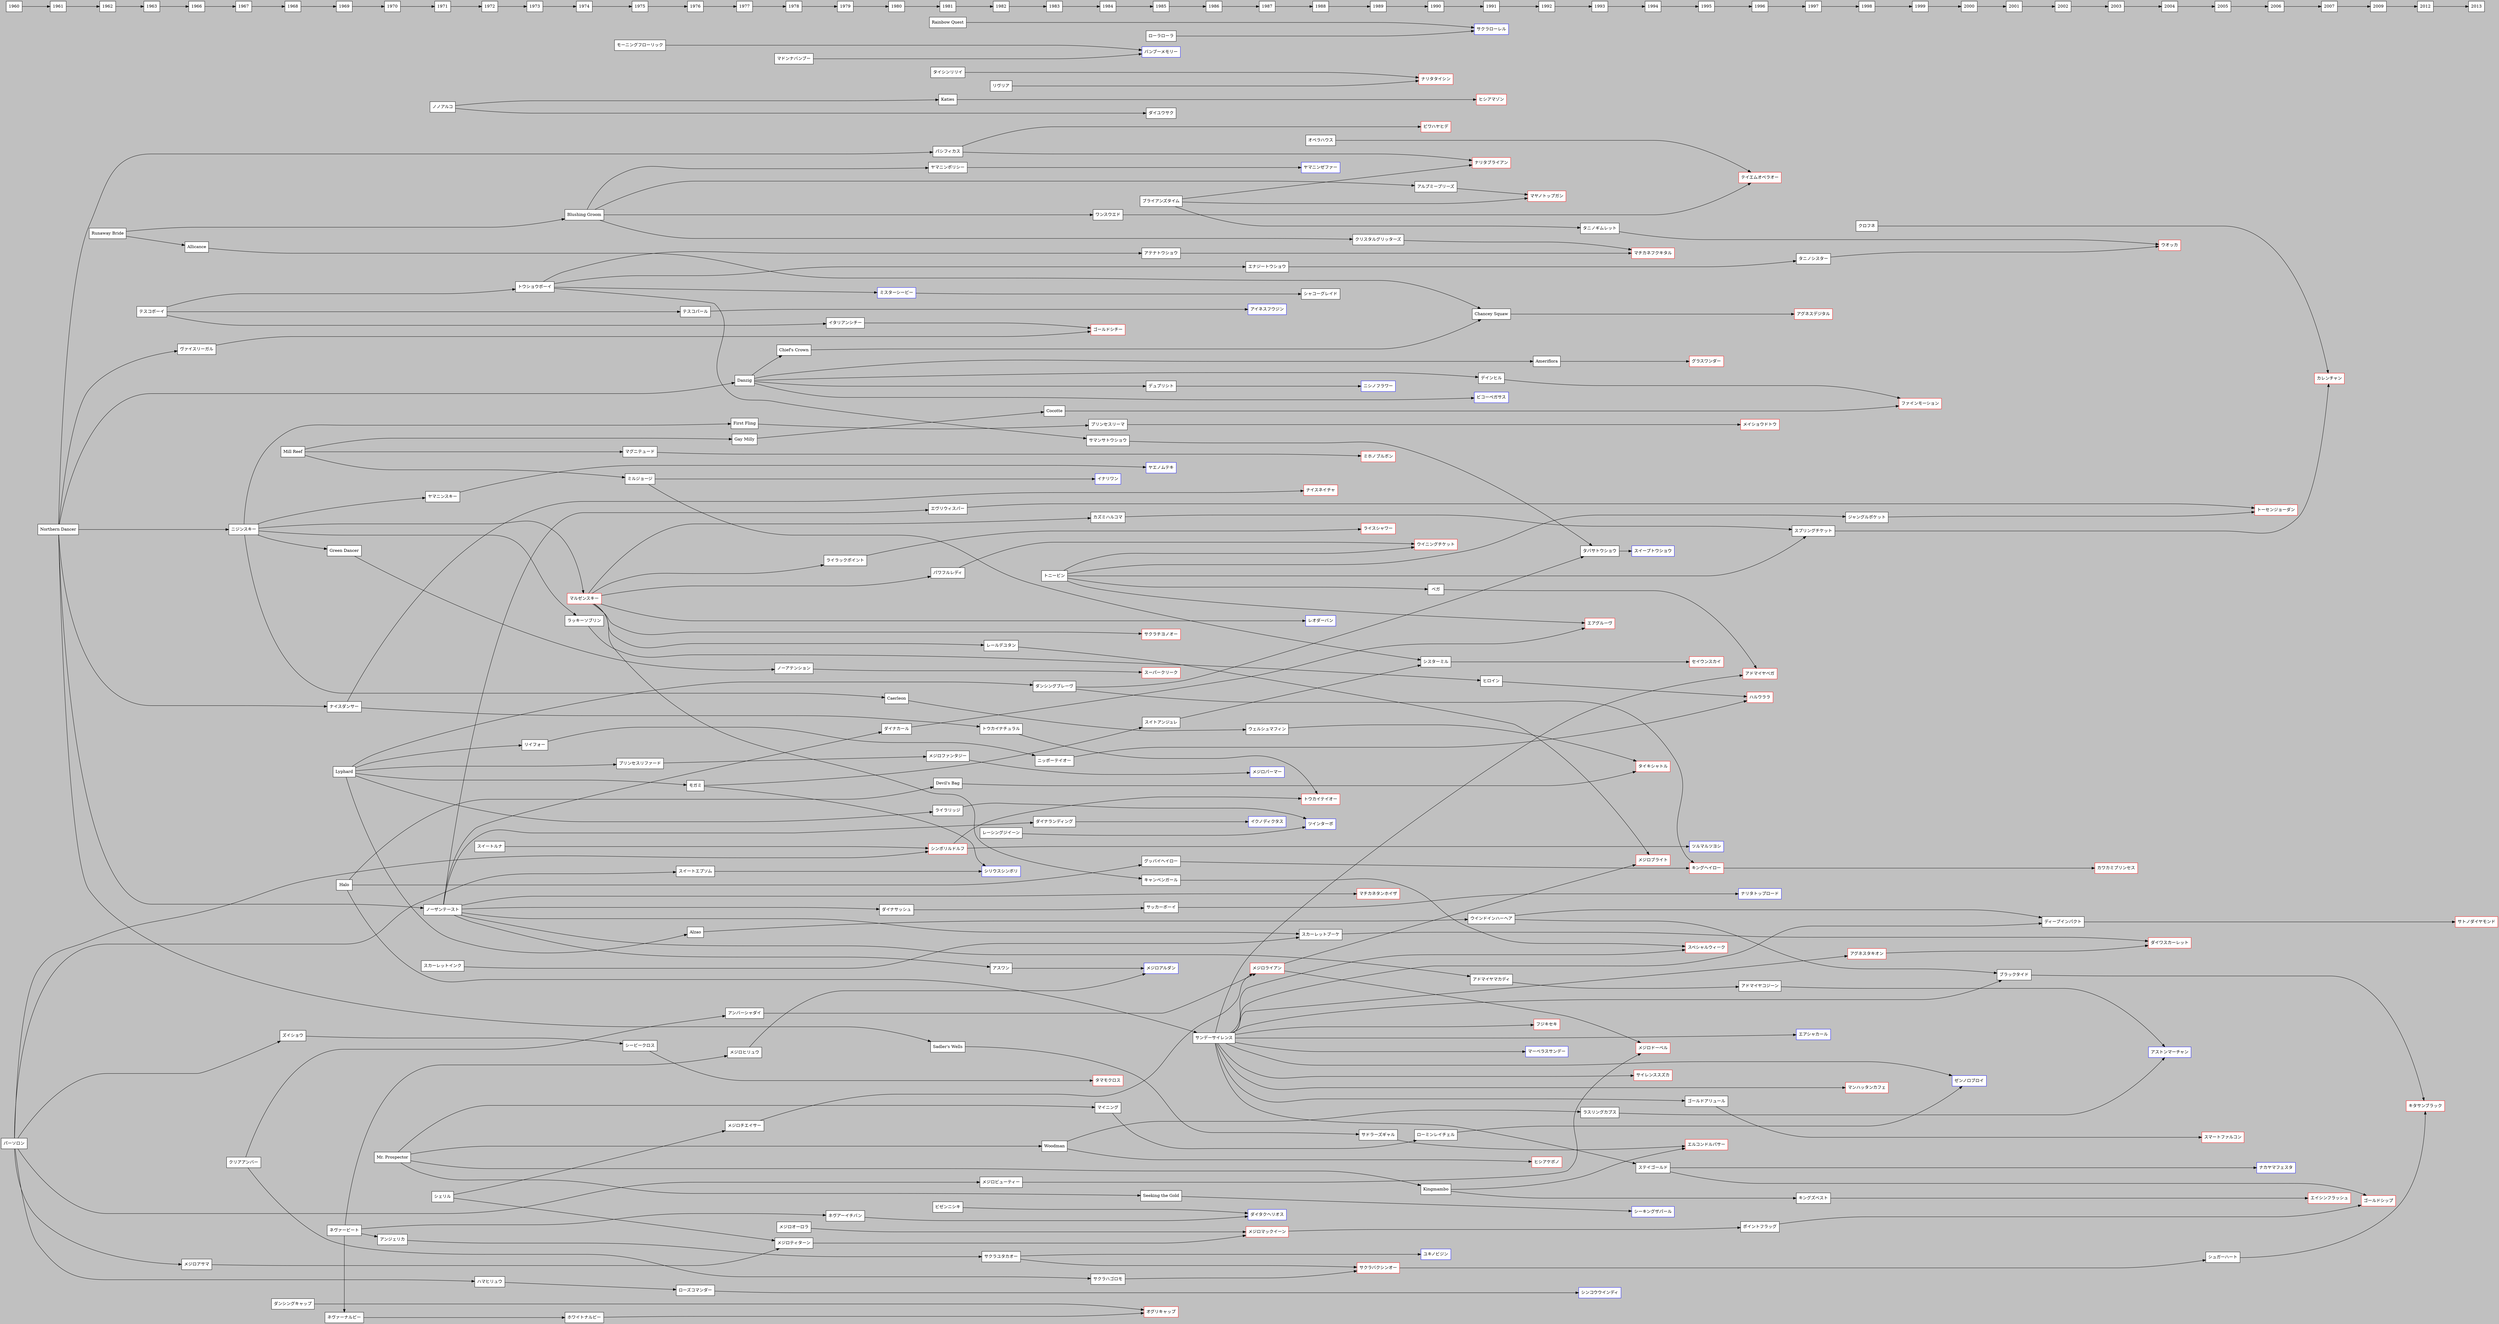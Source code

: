 digraph hoge {
    graph [
        rankdir = LR,
        bgcolor = gray,
    ]
    node [
        shape = box,
        style = "solid, filled",
        fillcolor = white,
    ]

    "エアグルーヴ",
    "ミホノブルボン",
    "ハルウララ",
    "スーパークリーク",
    "タイキシャトル",
    "オグリキャップ",
    "グラスワンダー",
    "エルコンドルパサー",
    "キングヘイロー",
    "テイエムオペラオー",
    "ビワハヤヒデ",
    "ナリタブライアン",
    "マヤノトップガン",
    "マチカネフクキタル",
    "サクラバクシンオー",
    "ライスシャワー",
    "ゴールドシップ",
    "マルゼンスキー",
    "アグネスタキオン",
    "ウイニングチケット",
    "ダイワスカーレット",
    "ウオッカ",
    "メジロライアン",
    "メジロマックイーン",
    "トウカイテイオー",
    "シンボリルドルフ",
    "ナイスネイチャ",
    "スペシャルウィーク",
    "サイレンススズカ",
    "ゴールドシチー",
    "セイウンスカイ",
    "ヒシアマゾン",
    "スマートファルコン",
    "カレンチャン",
    "ナリタタイシン",
    "カワカミプリンセス",
    "サクラチヨノオー",
    "トーセンジョーダン",
    "ヒシアケボノ",
    "マチカネタンホイザ",
    "エイシンフラッシュ",
    "ファインモーション",
    "メイショウドトウ",
    "アグネスデジタル",
    "タマモクロス",
    "キタサンブラック",
    "サトノダイヤモンド",
    "アドマイヤベガ",
    "マンハッタンカフェ",
    "メジロドーベル",
    "メジロブライト",
    "フジキセキ"
    [
        color=red,
        font=bold,
    ];

    "ヤエノムテキ",
    "シリウスシンボリ",
    "メジロアルダン",
    "バンブーメモリー",
    "ナカヤマフェスタ",
    "ゼンノロブロイ",
    "シンコウウインディ",
    "シーキングザパール",
    "イナリワン",
    "イクノディクタス",
    "ビコーペガサス",
    "ミスターシービー",
    "ツインターボ",
    "メジロパーマー",
    "ダイタクヘリオス",
    "マーベラスサンデー",
    "ニシノフラワー",
    "スイープトウショウ",
    "ユキノビジン",
    "エアシャカール",
    "アイネスフウジン",
    "ツルマルツヨシ",
    "サクラローレル",
    "ナリタトップロード",
    "ヤマニンゼファー",
    "アストンマーチャン",
    "レオダーバン"
    [
        color=blue
    ]

    // 1960生まれ
    {rank=same;
        1960,
        "パーソロン"
    }

    // 1961生まれ
    {rank=same;
        1961,
        "Northern Dancer"
    }

    // 1962生まれ
    {rank=same;
        1962,
        "Runaway Bride"
    }

    // 1963生まれ
    {rank=same;
        1963,
        "テスコボーイ"
    }

    // 1966生まれ
    {rank=same;
        1966,
        "メジロアサマ",
        "ヴァイスリーガル"
    }

    // 1967生まれ
    {rank=same;
        1967,
        "ニジンスキー",
        "クリアアンバー"
    }

    // 1968生まれ
    {rank=same;
        1968,
        "Mill Reef",
        "ダンシングキャップ",
        "ズイショウ"
    }

    // 1969生まれ
    {rank=same;
        1969,
        "ナイスダンサー",
        "Lyphard",
        "ネヴァーナルビー",
        "ネヴァービート",
        "Halo"
    }

    // 1970生まれ
    {rank=same;
        1970,
        "Mr. Prospector",
        "アンジェリカ"
    }

    // 1971生まれ
    {rank=same;
        1971,
        "ノーザンテースト",
        "シェリル",
        "ノノアルコ",
        "スカーレットインク"
    }

    // 1972生まれ
    {rank=same;
        1972,
        "スイートルナ",
        "ハマヒリュウ"
    }

    // 1973生まれ
    {rank=same;
        1973,
        "トウショウボーイ"
    }

    // 1974生まれ
    {rank=same;
        1974,
        "マルゼンスキー",
        "ホワイトナルビー",
        "Blushing Groom",
        "ラッキーソブリン"
    }

    // 1975生まれ
    {rank=same;
        1975,
        "マグニテュード",
        "シービークロス",
        "プリンセスリファード",
        "ミルジョージ",
        "モーニングフローリック"
    }

    // 1976生まれ
    {rank=same;
        1976,
        "スイートエプソム",
        "モガミ",
        "ローズコマンダー",
        "テスコパール"
    }

    // 1977生まれ
    {rank=same;
        1977,
        "アンバーシャダイ",
        "メジロチエイサー",
        "First Fling",
        "Danzig",
        "Gay Milly"
    }

    // 1978生まれ
    {rank=same;
        1978,
        "メジロティターン",
        "メジロオーロラ",
        "ノーアテンション",
        "マドンナバンブー"
    }

    // 1979生まれ
    {rank=same;
        1979,
        "ライラックポイント",
        "イタリアンシチー"
    }

    // 1980生まれ
    {rank=same;
        1980,
        "ミスターシービー",
        "Caerleon",
        "ダイナカール"
    }

    // 1981生まれ
    {rank=same;
        1981,
        "シンボリルドルフ",
        "ビゼンニシキ",
        "パシフィカス",
        "ライラリッジ",
        "パワフルレディ",
        "メジロファンタジー",
        "Katies",
        "Sadler's Wells",
        "タイシンリリイ",
        "Rainbow Quest",
        "Devil's Bag",
        "ヤマニンポリシー"
    }

    // 1982生まれ
    {rank=same;
        1982,
        "トウカイナチュラル",
        "シリウスシンボリ",
        "レールデユタン",
        "サクラユタカオー",
        "レーシングジイーン",
        "リヴリア",
        "メジロビューティー"
    }

    // 1983生まれ
    {rank=same;
        1983,
        "ニッポーテイオー",
        "トニービン",
        "Woodman",
        "Cocotte",
        "ダンシングブレーヴ"
    }

    // 1984生まれ
    {rank=same;
        1984,
        "タマモクロス",
        "イナリワン",
        "ゴールドシチー",
        "プリンセスリーマ",
        "ワンスウエド",
        "サクラハゴロモ",
        "カズミハルコマ",
        "マイニング"
    }

    // 1985生まれ
    {rank=same;
        1985,
        "サッカーボーイ",
        "キャンペンガール",
        "オグリキャップ",
        "バンブーメモリー",
        "メジロアルダン",
        "サクラチヨノオー",
        "スーパークリーク",
        "ヤエノムテキ",
        "ブライアンズタイム",
        "ダイユウサク",
        "デュプリシト",
        "Seeking the Gold",
        "スイトアンジュレ",
        "ローラローラ",
        "グッバイヘイロー"
    }

    // 1986生まれ
    {rank=same;
        1986,
        "サンデーサイレンス"
    }

    // 1987生まれ
    {rank=same;
        1987,
        "メジロマックイーン",
        "メジロライアン",
        "ダイタクヘリオス",
        "イクノディクタス",
        "メジロパーマー",
        "アイネスフウジン",
        "エナジートウショウ",
        "ウェルシュマフィン"
    }

    // 1988生まれ
    {rank=same;
        1988,
        "トウカイテイオー",
        "ナイスネイチャ",
        "レオダーバン",
        "ヤマニンゼファー",
        "ツインターボ",
        "シャコーグレイド",
        "オペラハウス",
        "スカーレットブーケ"
    }

    // 1989生まれ
    {rank=same;
        1989,
        "ニシノフラワー",
        "ミホノブルボン",
        "マチカネタンホイザ",
        "サクラバクシンオー",
        "ライスシャワー",
        "サドラーズギャル"
    }

    // 1990生まれ
    {rank=same;
        1990,
        "ビワハヤヒデ",
        "ナリタタイシン",
        "ユキノビジン",
        "ウイニングチケット",
        "Kingmambo",
        "シスターミル",
        "ローミンレイチェル",
        "ベガ"
    }

    // 1991生まれ
    {rank=same;
        1991,
        "ナリタブライアン",
        "サクラローレル",
        "ビコーペガサス",
        "ヒシアマゾン",
        "Chancey Squaw",
        "ヒロイン",
        "ウインドインハーヘア",
        "アドマイヤマカディ"
    }

    // 1992生まれ
    {rank=same;
        1992,
        "ヒシアケボノ",
        "フジキセキ",
        "マーベラスサンデー",
        "マヤノトップガン"
    }

    // 1993生まれ
    {rank=same;
        1993,
        "シンコウウインディ",
        "エアグルーヴ",
        "タバサトウショウ",
        "ラスリングカプス"
    }

    // 1994生まれ
    {rank=same;
        1994,
        "メジロブライト",
        "メジロドーベル",
        "ステイゴールド",
        "サイレンススズカ",
        "シーキングザパール",
        "タイキシャトル",
        "マチカネフクキタル"
    }

    // 1995生まれ
    {rank=same;
        1995,
        "スペシャルウィーク",
        "セイウンスカイ",
        "キングヘイロー",
        "エルコンドルパサー",
        "グラスワンダー",
        "ツルマルツヨシ"
    }

    // 1996生まれ
    {rank=same;
        1996,
        "ナリタトップロード",
        "アドマイヤベガ",
        "テイエムオペラオー",
        "メイショウドトウ",
        "ハルウララ",
        "アドマイヤコジーン"
    }

    // 1997生まれ
    {rank=same;
        1997,
        "アグネスデジタル",
        "キングズベスト",
        "エアシャカール",
        "スプリングチケット"
    }

    // 1998生まれ
    {rank=same;
        1998,
        "アグネスタキオン",
        "マンハッタンカフェ",
        "ジャングルポケット",
        "クロフネ"
    }

    // 1999生まれ
    {rank=same;
        1999,
        "ファインモーション"
    }

    // 2000生まれ
    {rank=same;
        2000,
        "ゼンノロブロイ"
    }

    // 2001生まれ
    {rank=same;
        2001,
        "ブラックタイド"
    }

    // 2002生まれ
    {rank=same;
        2002,
        "ディープインパクト"
    }

    // 2003生まれ
    {rank=same;
        2003,
        "カワカミプリンセス"
    }

    // 2004生まれ
    {rank=same;
        2004,
        "ダイワスカーレット",
        "ウオッカ",
        "アストンマーチャン"
    }

    // 2005生まれ
    {rank=same;
        2005,
        "スマートファルコン",
        "シュガーハート"
    }

    // 2006生まれ
    {rank=same;
        2006,
        "ナカヤマフェスタ",
        "トーセンジョーダン"
    }

    // 2007生まれ
    {rank=same;
        2007,
        "エイシンフラッシュ",
        "カレンチャン"
    }

    // 2009生まれ
    {rank=same;
        2009,
        "ゴールドシップ"
    }

    // 2012生まれ
    {rank=same;
        2012,
        "キタサンブラック"
    }

    // 2013生まれ
    {rank=same;
        2013,
        "サトノダイヤモンド"
    }

    1960->1961->1962->1963 -> 1966->1967->1968->1969->
    1970->1971->1972->1973->1974->1975->1976->1977->1978->1979->
    1980->1981->1982->1983->1984->1985->1986->1987->1988->1989->
    1990->1991->1992->1993->1994->1995->1996->1997->1998->1999->
    2000->2001->2002->2003->2004->2005->2006->2007->2009->
    2012->2013

    "ノーザンテースト"->"アドマイヤマカディ"->"アドマイヤコジーン"->"アストンマーチャン"
    "Woodman"->"ラスリングカプス"->"アストンマーチャン"

    "Blushing Groom"->"ヤマニンポリシー"->"ヤマニンゼファー"
    "ノーザンテースト"->"ダイナサッシュ"->"サッカーボーイ"->"ナリタトップロード"

    "Rainbow Quest"->"サクラローレル"
    "ローラローラ"->"サクラローレル"

    "Mr. Prospector"->"Woodman"
    "Woodman"->"ヒシアケボノ"
    "Mr. Prospector"->"Kingmambo"
    "Mr. Prospector"->"Seeking the Gold"
    "Seeking the Gold"->"シーキングザパール"
    //"Almahmoud"->"Natalma","Cosmah"
    //"Natalma"->"Northern Dancer"
    "Northern Dancer"->"ナイスダンサー","ニジンスキー","ノーザンテースト"
    //"Northern Dancer"->"Lyphard"
    //"Northern Dancer"->"Danzig"
    "Northern Dancer"->"ヴァイスリーガル","Danzig"
    //"Cosmah"->"Halo"
    //"Blushing Groom"->"クリスタルグリッターズ","アルプミープリーズ","ワンスウエド"
    "Runaway Bride"->"Blushing Groom","Allicance"
    "Allicance"->"Chancey Squaw"
    "Chancey Squaw"->"アグネスデジタル"
    //"Crafty Prospector"->"アグネスデジタル"
    "Lyphard"->"モガミ"
    "Danzig"->"デュプリシト","デインヒル","Ameriflora"
    "Danzig"->"Chief's Crown"
    "デュプリシト"->"ニシノフラワー"
    "Cocotte"->"ファインモーション"
    "Gay Milly"->"Cocotte"
    // "テスコボーイ"->"ロッチテスコ"
    //"Nureyev"->"Miesque"
    //"Miesque"->"Kingmambo"
    "Ameriflora"->"グラスワンダー"

    "リヴリア","タイシンリリイ"->"ナリタタイシン"
    "モーニングフローリック","マドンナバンブー"->"バンブーメモリー"

    "パーソロン"->"ハマヒリュウ"
    "ハマヒリュウ"->"ローズコマンダー"
    "ローズコマンダー"->"シンコウウインディ"

    "ノーザンテースト"->"エヴリウィスパー"
    "エヴリウィスパー"->"トーセンジョーダン"
    "トニービン"->"ジャングルポケット"
    "ジャングルポケット"->"トーセンジョーダン"

    "モガミ"->"シリウスシンボリ"
    "スイートエプソム"->"シリウスシンボリ"
    "パーソロン"->"スイートエプソム"

    "ノーザンテースト"->"アスワン"
    "アスワン"->"メジロアルダン"
    "ネヴァービート"->"メジロヒリュウ"
    "メジロヒリュウ"->"メジロアルダン"

    "モガミ"->"スイトアンジュレ"
    "ミルジョージ"->"シスターミル"
    "スイトアンジュレ"->"シスターミル"

    //"シルバーシャーク"->"ホワイトナルビー"
    "ネヴァーナルビー"->"ホワイトナルビー"
    "ホワイトナルビー"->"オグリキャップ"

    "オペラハウス"->"テイエムオペラオー"
    "ワンスウエド"->"テイエムオペラオー"
    //"カツミエコー"->"ミホノブルボン"
    "Halo"->"Devil's Bag"
    "Devil's Bag","ウェルシュマフィン"->"タイキシャトル"
    "ニジンスキー"->"Caerleon"->"ウェルシュマフィン"
    //"ノーザンテースト","スカーレットインク"->"スカーレットローズ"
    //"Sadler's Wells"->"サドラーズギャル"

    //"パーソロン"->"ミスオーハヤブサ"
    //"ミスオーハヤブサ"->"チヨダマサコ"
    //"チヨダマサコ"->"ニッポーテイオー"
    "ヒロイン"->"ハルウララ"
    //"テスコボーイ"->"ピアレスレデイ"
    //"イーストサイド"->"ピアレスレデイ"
    //"ピアレスレデイ"->"ヒロイン"
    //"パーソロン"->"イーストサイド"
    "プリンセスリファード"->"メジロファンタジー"
    "レーシングジイーン"->"ツインターボ"
    "トウショウボーイ"->"サマンサトウショウ"
    //"マーブルトウショウ"->"サマンサトウショウ"
    "ダンシングブレーヴ","サマンサトウショウ"->"タバサトウショウ"
    "タバサトウショウ"->"スイープトウショウ"
    //"エンドスウィープ"->"スイープトウショウ"
    //"ムーンレディ"->"エイシンフラッシュ"

    //"ケイシュウハーブ"->"スマートファルコン"

    //"Bigstone"->"メイショウドトウ"
    "プリンセスリーマ"->"メイショウドトウ"
    //"Affirmed"->"プリンセスリーマ"
    "First Fling"->"プリンセスリーマ"

    "ビゼンニシキ","ネヴアーイチバン"->"ダイタクヘリオス"
    //"ミスナンバイチバン"->"ネヴアーイチバン"
    "ネヴァービート"->"ネヴァーナルビー"
    //"ダンディルート","ベニバナビゼン"->"ビゼンニシキ"
    //"クニノハナ"->"クニノキヨコ1977"
    //"クニノキヨコ1977"->"ダイユウサク"
    "Katies"->"ヒシアマゾン"

    "ニジンスキー"->"マルゼンスキー"
    //"シル"->"マルゼンスキー"

    "パーソロン"->"ズイショウ"
    // "フォルティノ"->"シービークロス"
    "ズイショウ"->"シービークロス"

    "トウカイナチュラル" -> "トウカイテイオー"
    // "トウカイミドリ" -> "トウカイナチュラル"
    //"ウラカワミユキ" -> "ナイスネイチャ"
    "スイートルナ"->"シンボリルドルフ"

    "ミルジョージ"->"イナリワン"

    "マルゼンスキー"->"カズミハルコマ"
    "カズミハルコマ"->"スプリングチケット"
    "トニービン"->"スプリングチケット"
    "スプリングチケット"->"カレンチャン"
    "クロフネ"->"カレンチャン"

    "Halo"->"サンデーサイレンス"
    "Mr. Prospector"->"マイニング"->"ローミンレイチェル"->"ゼンノロブロイ"
    "トニービン"->"ベガ"->"アドマイヤベガ"

    // subgraph cluster_fuga {
        // label = "サンデーサイレンス系";

        "サンデーサイレンス" -> "スペシャルウィーク"
        "サンデーサイレンス" -> "マンハッタンカフェ"
        "サンデーサイレンス"->"フジキセキ"
        "サンデーサイレンス"->"マーベラスサンデー"
        "サンデーサイレンス"->"サイレンススズカ"
        "サンデーサイレンス"->"アドマイヤベガ"
        "サンデーサイレンス"->"エアシャカール"
        "サンデーサイレンス"->"アグネスタキオン"
        "サンデーサイレンス"->"ステイゴールド"
        "サンデーサイレンス"->"ディープインパクト"
        "サンデーサイレンス"->"ブラックタイド"
        "サンデーサイレンス"->"ゴールドアリュール"
        "サンデーサイレンス"->"ゼンノロブロイ"
        "ディープインパクト"->"サトノダイヤモンド"
        "ブラックタイド"->"キタサンブラック"
        "ゴールドシップ"
        "スマートファルコン"
        "アグネスタキオン"->"ダイワスカーレット"
        "ステイゴールド"->"ナカヤマフェスタ"
    // };
    "スカーレットブーケ"->"ダイワスカーレット"
    "ウインドインハーヘア"->"ディープインパクト"
    "ウインドインハーヘア"->"ブラックタイド"
    "ステイゴールド"->"ゴールドシップ"
    "ゴールドアリュール"->"スマートファルコン"
    "キャンペンガール"->"スペシャルウィーク"

    "ノーザンテースト"->"ダイナランディング"
    "ダイナランディング"->"イクノディクタス"

    //subgraph cluster_fuga2 {
        // label = "ニジンスキー系";
        "マルゼンスキー" -> "キャンペンガール"
        "マルゼンスキー"->"ライラックポイント"
        "マルゼンスキー"->"パワフルレディ"
        "マルゼンスキー"->"レオダーバン"
        "マルゼンスキー"->"サクラチヨノオー"
        "ニジンスキー"->"First Fling"
        "ニジンスキー"->"Green Dancer"
        "Green Dancer"->"ノーアテンション"
        "ノーアテンション"->"スーパークリーク"
        "ニジンスキー"->"ラッキーソブリン"->"ヒロイン"
        "カズミハルコマ"

        "ニジンスキー"->"ヤマニンスキー"
        "ヤマニンスキー"->"ヤエノムテキ"
    // }

    //subgraph cluster_fuga5 {
        //label = "ロベルト系";
        //"リアルシャダイ"->"マッチポイント"
        //"リアルシャダイ"->"ライスシャワー"
        //"グラスワンダー"
        //"ブライアンズタイム"
        //"ナリタブライアン"
        //"マヤノトップガン"
        //"タニノギムレット"
        //"ウオッカ"
    //}
    //subgraph cluster_fuga4 {
        //label = "パーソロン系";

        "シンボリルドルフ"-> "トウカイテイオー"
        "シンボリルドルフ"->"ツルマルツヨシ"

        "パーソロン"->"シンボリルドルフ"
        "メジロビューティー"
        "パーソロン"->"メジロアサマ"
        "メジロティターン"
        "メジロマックイーン"
        "ポイントフラッグ"
        "ズイショウ"
    //}


        "パーソロン"->"メジロビューティー"

    // "ロッチテスコ"->"パワフルレディ"
    "ライラックポイント"->"ライスシャワー"
    "トニービン","パワフルレディ"->"ウイニングチケット"
    "トニービン"->"エアグルーヴ"
    //"マッチポイント"->"トウカイポイント"

    "シェリル"->"メジロチエイサー"
    "シェリル"->"メジロティターン"
    "メジロマックイーン"->"ポイントフラッグ"
    "ポイントフラッグ"->"ゴールドシップ"

    "メジロアサマ"->"メジロティターン"
    "メジロティターン"->"メジロマックイーン"
    //"メジロサンマン"->"メジロチエイサー"
    "メジロオーロラ"->"メジロマックイーン"
    "メジロビューティー"->"メジロドーベル"
    "レールデユタン"->"メジロブライト"
    "メジロライアン"->"メジロブライト"
    "メジロチエイサー"->"メジロライアン"
    "メジロファンタジー"->"メジロパーマー"
    
    "マルゼンスキー"->"レールデユタン"

    //subgraph cluster_fuga6 {
        //label = "テスコボーイ系";
        //"テスコボーイ"->"サクラユタカオー"
        "サクラユタカオー"->"サクラバクシンオー"
        //"ピアレスレデイ"
        "テスコボーイ"->"テスコパール"
        //"ユキノビジン"
        //"ミスターシービー"
        //"トウショウボーイ"
        //"アテナトウショウ"
        //"イタリアンシチー"
        "サクラバクシンオー"->"シュガーハート"
        //"シャコーグレイド"
    //}
    
    //subgraph cluster_fuga7 {
        //label = "リファール系";
        "Lyphard"->"リイフォー"
        "Lyphard"->"プリンセスリファード"
        "Lyphard"->"ライラリッジ"
        "Lyphard"->"ダンシングブレーヴ"
        "Lyphard"->"Alzao"
        "Alzao"->"ウインドインハーヘア"
        "ライラリッジ"->"ツインターボ"
        "リイフォー"->"ニッポーテイオー"
        "ニッポーテイオー"->"ハルウララ"
        //"プリンセスリファード"
        //"ダンシングブレーヴ"
        //"キングヘイロー"
        //"カワカミプリンセス"
    //}

    //subgraph cluster_fuga8 {
        //label = "プリンスローズ系";
        //"メジロイーグル"->"メジロパーマー"
    //}

    //subgraph cluster_fuga9 {
        //label = "ノーザンダンサー系";
        "ナイスダンサー"-> "トウカイナチュラル"
        "ナイスダンサー" -> "ナイスネイチャ"
        "Danzig"->"ビコーペガサス"
        //"ヴァイスリーガル"
        //"ゴールドシチー"
        //"メイショウドトウ"
        //"ヒシアマゾン"
        //"パシフィカス"
    //}
    //subgraph cluster_fuga10 {
        //label = "ノーザンテースト系";
        //"ノーザンテースト"->"アンバーシャダイ"
        "ノーザンテースト"->"マチカネタンホイザ"
        "ノーザンテースト"->"ダイナカール"
        "アンバーシャダイ"->"メジロライアン"
        "メジロライアン"->"メジロドーベル"
        "ノーザンテースト"->"スカーレットブーケ"
        "サクラハゴロモ"
    //}
    //subgraph cluster_fuga11 {
        //label = "ミルリーフ系";
        "Mill Reef"->"ミルジョージ","マグニテュード","Gay Milly"
        "マグニテュード"->"ミホノブルボン"
        "シスターミル"
    //}

    //subgraph cluster_fuga12 {
        //label = "ダンジグ系";
        "デインヒル"->"ファインモーション"
        //"Ameriflora"
        //"デュプリシト"
        //"Danzig"
        "Chief's Crown"->"Chancey Squaw"
    //}

    //subgraph cluster_fuga13 {
        //label = "ゼダーン系";
        "トニービン"
        "エアグルーヴ"
        "ウイニングチケット"
    //}
    //subgraph cluster_fuga14 {
        //label = "フォルティノ系";
        "シービークロス"->"タマモクロス"
        "ビワハヤヒデ"
    //}
    //subgraph cluster_fuga15 {
        //label = "ブラッシンググルーム系";
        "Blushing Groom"->"クリスタルグリッターズ","アルプミープリーズ","ワンスウエド"
        "クリスタルグリッターズ"->"マチカネフクキタル"
        "ワンスウエド"
    //}
    //subgraph cluster_fuga16 {
        //label = "ネイティヴダンサー系";
        "ダンシングキャップ"->"オグリキャップ"
    //}
    //subgraph cluster_fuga17 {
        //label = "ミスタープロスペクター系";
        "Kingmambo"->"エルコンドルパサー","キングズベスト"
        "キングズベスト"->"エイシンフラッシュ"
        "アグネスデジタル"
    //}
    "Northern Dancer"->"Sadler's Wells"->"サドラーズギャル"->"エルコンドルパサー"
    //subgraph cluster_fuga18 {
        //label = "ニアークティック系";
        "ノノアルコ"->"ダイユウサク"
        "ノノアルコ"->"Katies"
    //}
    //subgraph cluster_fuga19 {
        //label = "ナスルーラ系";
        "ネヴァービート"->"アンジェリカ"
        "ネヴァービート"->"ネヴアーイチバン"
        //"ネヴァービート"->"クニノハナ"
    //}



    "Northern Dancer"->"パシフィカス"->"ビワハヤヒデ","ナリタブライアン"
    "ダイナカール"->"エアグルーヴ"
    
    "クリアアンバー"->"アンバーシャダイ"
    
    //"シェリフズスター"->"セイウンスカイ"
    "シスターミル"->"セイウンスカイ"
    "ダンシングブレーヴ"->"キングヘイロー"
    "Halo"->"グッバイヘイロー"->"キングヘイロー"
    "キングヘイロー"->"カワカミプリンセス"
    //"タカノセクレタリー"->"カワカミプリンセス"
    
    "アテナトウショウ"->"マチカネフクキタル"
    "トウショウボーイ"->"アテナトウショウ"
    //"グレイトウショウ"->"アテナトウショウ"
    "トウショウボーイ"->"ミスターシービー"
    //"シービークイン"->"ミスターシービー"
    "ミスターシービー"->"シャコーグレイド"
    //"シュアンス"->"シャコーグレイド"
    //"ダンディルート"->"シュアンス"
    "サクラユタカオー"->"ユキノビジン"
    //"ファティマ"->"ユキノビジン"
    "アンジェリカ"->"サクラユタカオー"
    "サクラハゴロモ"->"サクラバクシンオー"
    //"ノーザンテースト"->"サクラハゴロモ"
    "クリアアンバー"->"サクラハゴロモ"
    
    "シュガーハート"->"キタサンブラック"
    "テスコボーイ"->"イタリアンシチー"
    //"リンネス"->"イタリアンシチー"
    "ヴァイスリーガル"->"ゴールドシチー"
    "イタリアンシチー"->"ゴールドシチー"
    //"シーホーク"->"アイネスフウジン"
    "テスコパール"->"アイネスフウジン"
    //"ムツミパール"->"テスコパール"
    
    "ブライアンズタイム"->"ナリタブライアン"
    "ブライアンズタイム","アルプミープリーズ"->"マヤノトップガン"
    "タニノギムレット","タニノシスター"->"ウオッカ"
    "ブライアンズタイム"->"タニノギムレット"
    //"タニノクリスタル"->"タニノギムレット"
    //"ルション"->"タニノシスター"
    "エナジートウショウ"->"タニノシスター"
    "トウショウボーイ"->"エナジートウショウ"
    //"コーニストウショウ"->"エナジートウショウ"
    "テスコボーイ"->"トウショウボーイ"
    //"ソシアルバターフライ"->"トウショウボーイ"
    
    "スカーレットインク"->"スカーレットブーケ"
}